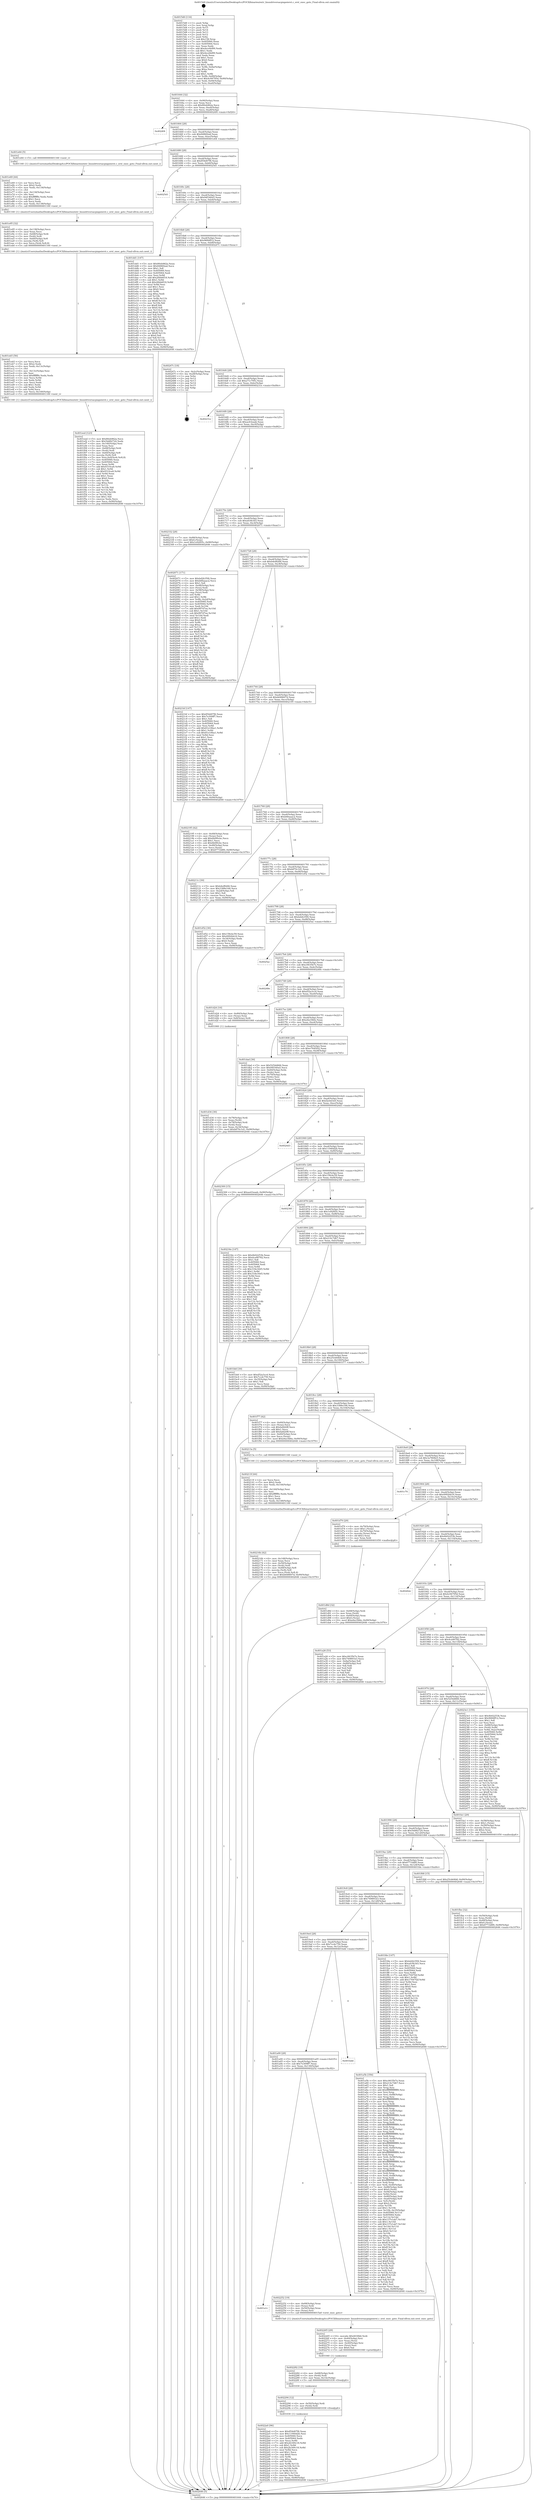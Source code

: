 digraph "0x4015d0" {
  label = "0x4015d0 (/mnt/c/Users/mathe/Desktop/tcc/POCII/binaries/extr_linuxdriversacpiapeierst.c_erst_exec_goto_Final-ollvm.out::main(0))"
  labelloc = "t"
  node[shape=record]

  Entry [label="",width=0.3,height=0.3,shape=circle,fillcolor=black,style=filled]
  "0x401644" [label="{
     0x401644 [32]\l
     | [instrs]\l
     &nbsp;&nbsp;0x401644 \<+6\>: mov -0x90(%rbp),%eax\l
     &nbsp;&nbsp;0x40164a \<+2\>: mov %eax,%ecx\l
     &nbsp;&nbsp;0x40164c \<+6\>: sub $0x80eb962a,%ecx\l
     &nbsp;&nbsp;0x401652 \<+6\>: mov %eax,-0xa4(%rbp)\l
     &nbsp;&nbsp;0x401658 \<+6\>: mov %ecx,-0xa8(%rbp)\l
     &nbsp;&nbsp;0x40165e \<+6\>: je 00000000004024f4 \<main+0xf24\>\l
  }"]
  "0x4024f4" [label="{
     0x4024f4\l
  }", style=dashed]
  "0x401664" [label="{
     0x401664 [28]\l
     | [instrs]\l
     &nbsp;&nbsp;0x401664 \<+5\>: jmp 0000000000401669 \<main+0x99\>\l
     &nbsp;&nbsp;0x401669 \<+6\>: mov -0xa4(%rbp),%eax\l
     &nbsp;&nbsp;0x40166f \<+5\>: sub $0x8486f2ad,%eax\l
     &nbsp;&nbsp;0x401674 \<+6\>: mov %eax,-0xac(%rbp)\l
     &nbsp;&nbsp;0x40167a \<+6\>: je 0000000000401e64 \<main+0x894\>\l
  }"]
  Exit [label="",width=0.3,height=0.3,shape=circle,fillcolor=black,style=filled,peripheries=2]
  "0x401e64" [label="{
     0x401e64 [5]\l
     | [instrs]\l
     &nbsp;&nbsp;0x401e64 \<+5\>: call 0000000000401160 \<next_i\>\l
     | [calls]\l
     &nbsp;&nbsp;0x401160 \{1\} (/mnt/c/Users/mathe/Desktop/tcc/POCII/binaries/extr_linuxdriversacpiapeierst.c_erst_exec_goto_Final-ollvm.out::next_i)\l
  }"]
  "0x401680" [label="{
     0x401680 [28]\l
     | [instrs]\l
     &nbsp;&nbsp;0x401680 \<+5\>: jmp 0000000000401685 \<main+0xb5\>\l
     &nbsp;&nbsp;0x401685 \<+6\>: mov -0xa4(%rbp),%eax\l
     &nbsp;&nbsp;0x40168b \<+5\>: sub $0x854d07f6,%eax\l
     &nbsp;&nbsp;0x401690 \<+6\>: mov %eax,-0xb0(%rbp)\l
     &nbsp;&nbsp;0x401696 \<+6\>: je 00000000004025d1 \<main+0x1001\>\l
  }"]
  "0x4022a0" [label="{
     0x4022a0 [96]\l
     | [instrs]\l
     &nbsp;&nbsp;0x4022a0 \<+5\>: mov $0x854d07f6,%eax\l
     &nbsp;&nbsp;0x4022a5 \<+5\>: mov $0x11940d2b,%esi\l
     &nbsp;&nbsp;0x4022aa \<+7\>: mov 0x405060,%ecx\l
     &nbsp;&nbsp;0x4022b1 \<+7\>: mov 0x405064,%edx\l
     &nbsp;&nbsp;0x4022b8 \<+3\>: mov %ecx,%r8d\l
     &nbsp;&nbsp;0x4022bb \<+7\>: add $0x2b349c18,%r8d\l
     &nbsp;&nbsp;0x4022c2 \<+4\>: sub $0x1,%r8d\l
     &nbsp;&nbsp;0x4022c6 \<+7\>: sub $0x2b349c18,%r8d\l
     &nbsp;&nbsp;0x4022cd \<+4\>: imul %r8d,%ecx\l
     &nbsp;&nbsp;0x4022d1 \<+3\>: and $0x1,%ecx\l
     &nbsp;&nbsp;0x4022d4 \<+3\>: cmp $0x0,%ecx\l
     &nbsp;&nbsp;0x4022d7 \<+4\>: sete %r9b\l
     &nbsp;&nbsp;0x4022db \<+3\>: cmp $0xa,%edx\l
     &nbsp;&nbsp;0x4022de \<+4\>: setl %r10b\l
     &nbsp;&nbsp;0x4022e2 \<+3\>: mov %r9b,%r11b\l
     &nbsp;&nbsp;0x4022e5 \<+3\>: and %r10b,%r11b\l
     &nbsp;&nbsp;0x4022e8 \<+3\>: xor %r10b,%r9b\l
     &nbsp;&nbsp;0x4022eb \<+3\>: or %r9b,%r11b\l
     &nbsp;&nbsp;0x4022ee \<+4\>: test $0x1,%r11b\l
     &nbsp;&nbsp;0x4022f2 \<+3\>: cmovne %esi,%eax\l
     &nbsp;&nbsp;0x4022f5 \<+6\>: mov %eax,-0x90(%rbp)\l
     &nbsp;&nbsp;0x4022fb \<+5\>: jmp 0000000000402646 \<main+0x1076\>\l
  }"]
  "0x4025d1" [label="{
     0x4025d1\l
  }", style=dashed]
  "0x40169c" [label="{
     0x40169c [28]\l
     | [instrs]\l
     &nbsp;&nbsp;0x40169c \<+5\>: jmp 00000000004016a1 \<main+0xd1\>\l
     &nbsp;&nbsp;0x4016a1 \<+6\>: mov -0xa4(%rbp),%eax\l
     &nbsp;&nbsp;0x4016a7 \<+5\>: sub $0x94f340a5,%eax\l
     &nbsp;&nbsp;0x4016ac \<+6\>: mov %eax,-0xb4(%rbp)\l
     &nbsp;&nbsp;0x4016b2 \<+6\>: je 0000000000401dd1 \<main+0x801\>\l
  }"]
  "0x402294" [label="{
     0x402294 [12]\l
     | [instrs]\l
     &nbsp;&nbsp;0x402294 \<+4\>: mov -0x50(%rbp),%rdi\l
     &nbsp;&nbsp;0x402298 \<+3\>: mov (%rdi),%rdi\l
     &nbsp;&nbsp;0x40229b \<+5\>: call 0000000000401030 \<free@plt\>\l
     | [calls]\l
     &nbsp;&nbsp;0x401030 \{1\} (unknown)\l
  }"]
  "0x401dd1" [label="{
     0x401dd1 [147]\l
     | [instrs]\l
     &nbsp;&nbsp;0x401dd1 \<+5\>: mov $0x80eb962a,%eax\l
     &nbsp;&nbsp;0x401dd6 \<+5\>: mov $0x8486f2ad,%ecx\l
     &nbsp;&nbsp;0x401ddb \<+2\>: mov $0x1,%dl\l
     &nbsp;&nbsp;0x401ddd \<+7\>: mov 0x405060,%esi\l
     &nbsp;&nbsp;0x401de4 \<+7\>: mov 0x405064,%edi\l
     &nbsp;&nbsp;0x401deb \<+3\>: mov %esi,%r8d\l
     &nbsp;&nbsp;0x401dee \<+7\>: add $0x26bb6f18,%r8d\l
     &nbsp;&nbsp;0x401df5 \<+4\>: sub $0x1,%r8d\l
     &nbsp;&nbsp;0x401df9 \<+7\>: sub $0x26bb6f18,%r8d\l
     &nbsp;&nbsp;0x401e00 \<+4\>: imul %r8d,%esi\l
     &nbsp;&nbsp;0x401e04 \<+3\>: and $0x1,%esi\l
     &nbsp;&nbsp;0x401e07 \<+3\>: cmp $0x0,%esi\l
     &nbsp;&nbsp;0x401e0a \<+4\>: sete %r9b\l
     &nbsp;&nbsp;0x401e0e \<+3\>: cmp $0xa,%edi\l
     &nbsp;&nbsp;0x401e11 \<+4\>: setl %r10b\l
     &nbsp;&nbsp;0x401e15 \<+3\>: mov %r9b,%r11b\l
     &nbsp;&nbsp;0x401e18 \<+4\>: xor $0xff,%r11b\l
     &nbsp;&nbsp;0x401e1c \<+3\>: mov %r10b,%bl\l
     &nbsp;&nbsp;0x401e1f \<+3\>: xor $0xff,%bl\l
     &nbsp;&nbsp;0x401e22 \<+3\>: xor $0x0,%dl\l
     &nbsp;&nbsp;0x401e25 \<+3\>: mov %r11b,%r14b\l
     &nbsp;&nbsp;0x401e28 \<+4\>: and $0x0,%r14b\l
     &nbsp;&nbsp;0x401e2c \<+3\>: and %dl,%r9b\l
     &nbsp;&nbsp;0x401e2f \<+3\>: mov %bl,%r15b\l
     &nbsp;&nbsp;0x401e32 \<+4\>: and $0x0,%r15b\l
     &nbsp;&nbsp;0x401e36 \<+3\>: and %dl,%r10b\l
     &nbsp;&nbsp;0x401e39 \<+3\>: or %r9b,%r14b\l
     &nbsp;&nbsp;0x401e3c \<+3\>: or %r10b,%r15b\l
     &nbsp;&nbsp;0x401e3f \<+3\>: xor %r15b,%r14b\l
     &nbsp;&nbsp;0x401e42 \<+3\>: or %bl,%r11b\l
     &nbsp;&nbsp;0x401e45 \<+4\>: xor $0xff,%r11b\l
     &nbsp;&nbsp;0x401e49 \<+3\>: or $0x0,%dl\l
     &nbsp;&nbsp;0x401e4c \<+3\>: and %dl,%r11b\l
     &nbsp;&nbsp;0x401e4f \<+3\>: or %r11b,%r14b\l
     &nbsp;&nbsp;0x401e52 \<+4\>: test $0x1,%r14b\l
     &nbsp;&nbsp;0x401e56 \<+3\>: cmovne %ecx,%eax\l
     &nbsp;&nbsp;0x401e59 \<+6\>: mov %eax,-0x90(%rbp)\l
     &nbsp;&nbsp;0x401e5f \<+5\>: jmp 0000000000402646 \<main+0x1076\>\l
  }"]
  "0x4016b8" [label="{
     0x4016b8 [28]\l
     | [instrs]\l
     &nbsp;&nbsp;0x4016b8 \<+5\>: jmp 00000000004016bd \<main+0xed\>\l
     &nbsp;&nbsp;0x4016bd \<+6\>: mov -0xa4(%rbp),%eax\l
     &nbsp;&nbsp;0x4016c3 \<+5\>: sub $0x9684ff12,%eax\l
     &nbsp;&nbsp;0x4016c8 \<+6\>: mov %eax,-0xb8(%rbp)\l
     &nbsp;&nbsp;0x4016ce \<+6\>: je 000000000040247c \<main+0xeac\>\l
  }"]
  "0x402282" [label="{
     0x402282 [18]\l
     | [instrs]\l
     &nbsp;&nbsp;0x402282 \<+4\>: mov -0x68(%rbp),%rdi\l
     &nbsp;&nbsp;0x402286 \<+3\>: mov (%rdi),%rdi\l
     &nbsp;&nbsp;0x402289 \<+6\>: mov %eax,-0x14c(%rbp)\l
     &nbsp;&nbsp;0x40228f \<+5\>: call 0000000000401030 \<free@plt\>\l
     | [calls]\l
     &nbsp;&nbsp;0x401030 \{1\} (unknown)\l
  }"]
  "0x40247c" [label="{
     0x40247c [18]\l
     | [instrs]\l
     &nbsp;&nbsp;0x40247c \<+3\>: mov -0x2c(%rbp),%eax\l
     &nbsp;&nbsp;0x40247f \<+4\>: lea -0x28(%rbp),%rsp\l
     &nbsp;&nbsp;0x402483 \<+1\>: pop %rbx\l
     &nbsp;&nbsp;0x402484 \<+2\>: pop %r12\l
     &nbsp;&nbsp;0x402486 \<+2\>: pop %r13\l
     &nbsp;&nbsp;0x402488 \<+2\>: pop %r14\l
     &nbsp;&nbsp;0x40248a \<+2\>: pop %r15\l
     &nbsp;&nbsp;0x40248c \<+1\>: pop %rbp\l
     &nbsp;&nbsp;0x40248d \<+1\>: ret\l
  }"]
  "0x4016d4" [label="{
     0x4016d4 [28]\l
     | [instrs]\l
     &nbsp;&nbsp;0x4016d4 \<+5\>: jmp 00000000004016d9 \<main+0x109\>\l
     &nbsp;&nbsp;0x4016d9 \<+6\>: mov -0xa4(%rbp),%eax\l
     &nbsp;&nbsp;0x4016df \<+5\>: sub $0xa71c795c,%eax\l
     &nbsp;&nbsp;0x4016e4 \<+6\>: mov %eax,-0xbc(%rbp)\l
     &nbsp;&nbsp;0x4016ea \<+6\>: je 000000000040231e \<main+0xd4e\>\l
  }"]
  "0x402265" [label="{
     0x402265 [29]\l
     | [instrs]\l
     &nbsp;&nbsp;0x402265 \<+10\>: movabs $0x4030b6,%rdi\l
     &nbsp;&nbsp;0x40226f \<+4\>: mov -0x40(%rbp),%rsi\l
     &nbsp;&nbsp;0x402273 \<+2\>: mov %eax,(%rsi)\l
     &nbsp;&nbsp;0x402275 \<+4\>: mov -0x40(%rbp),%rsi\l
     &nbsp;&nbsp;0x402279 \<+2\>: mov (%rsi),%esi\l
     &nbsp;&nbsp;0x40227b \<+2\>: mov $0x0,%al\l
     &nbsp;&nbsp;0x40227d \<+5\>: call 0000000000401040 \<printf@plt\>\l
     | [calls]\l
     &nbsp;&nbsp;0x401040 \{1\} (unknown)\l
  }"]
  "0x40231e" [label="{
     0x40231e\l
  }", style=dashed]
  "0x4016f0" [label="{
     0x4016f0 [28]\l
     | [instrs]\l
     &nbsp;&nbsp;0x4016f0 \<+5\>: jmp 00000000004016f5 \<main+0x125\>\l
     &nbsp;&nbsp;0x4016f5 \<+6\>: mov -0xa4(%rbp),%eax\l
     &nbsp;&nbsp;0x4016fb \<+5\>: sub $0xae43eaab,%eax\l
     &nbsp;&nbsp;0x401700 \<+6\>: mov %eax,-0xc0(%rbp)\l
     &nbsp;&nbsp;0x401706 \<+6\>: je 0000000000402332 \<main+0xd62\>\l
  }"]
  "0x401a1c" [label="{
     0x401a1c\l
  }", style=dashed]
  "0x402332" [label="{
     0x402332 [28]\l
     | [instrs]\l
     &nbsp;&nbsp;0x402332 \<+7\>: mov -0x88(%rbp),%rax\l
     &nbsp;&nbsp;0x402339 \<+6\>: movl $0x0,(%rax)\l
     &nbsp;&nbsp;0x40233f \<+10\>: movl $0x1e92f05c,-0x90(%rbp)\l
     &nbsp;&nbsp;0x402349 \<+5\>: jmp 0000000000402646 \<main+0x1076\>\l
  }"]
  "0x40170c" [label="{
     0x40170c [28]\l
     | [instrs]\l
     &nbsp;&nbsp;0x40170c \<+5\>: jmp 0000000000401711 \<main+0x141\>\l
     &nbsp;&nbsp;0x401711 \<+6\>: mov -0xa4(%rbp),%eax\l
     &nbsp;&nbsp;0x401717 \<+5\>: sub $0xafc0b3d3,%eax\l
     &nbsp;&nbsp;0x40171c \<+6\>: mov %eax,-0xc4(%rbp)\l
     &nbsp;&nbsp;0x401722 \<+6\>: je 0000000000402071 \<main+0xaa1\>\l
  }"]
  "0x402252" [label="{
     0x402252 [19]\l
     | [instrs]\l
     &nbsp;&nbsp;0x402252 \<+4\>: mov -0x68(%rbp),%rax\l
     &nbsp;&nbsp;0x402256 \<+3\>: mov (%rax),%rdi\l
     &nbsp;&nbsp;0x402259 \<+4\>: mov -0x50(%rbp),%rax\l
     &nbsp;&nbsp;0x40225d \<+3\>: mov (%rax),%rsi\l
     &nbsp;&nbsp;0x402260 \<+5\>: call 00000000004015a0 \<erst_exec_goto\>\l
     | [calls]\l
     &nbsp;&nbsp;0x4015a0 \{1\} (/mnt/c/Users/mathe/Desktop/tcc/POCII/binaries/extr_linuxdriversacpiapeierst.c_erst_exec_goto_Final-ollvm.out::erst_exec_goto)\l
  }"]
  "0x402071" [label="{
     0x402071 [171]\l
     | [instrs]\l
     &nbsp;&nbsp;0x402071 \<+5\>: mov $0xbd2b35f4,%eax\l
     &nbsp;&nbsp;0x402076 \<+5\>: mov $0xb66aaac2,%ecx\l
     &nbsp;&nbsp;0x40207b \<+2\>: mov $0x1,%dl\l
     &nbsp;&nbsp;0x40207d \<+4\>: mov -0x48(%rbp),%rsi\l
     &nbsp;&nbsp;0x402081 \<+2\>: mov (%rsi),%edi\l
     &nbsp;&nbsp;0x402083 \<+4\>: mov -0x58(%rbp),%rsi\l
     &nbsp;&nbsp;0x402087 \<+2\>: cmp (%rsi),%edi\l
     &nbsp;&nbsp;0x402089 \<+4\>: setl %r8b\l
     &nbsp;&nbsp;0x40208d \<+4\>: and $0x1,%r8b\l
     &nbsp;&nbsp;0x402091 \<+4\>: mov %r8b,-0x2d(%rbp)\l
     &nbsp;&nbsp;0x402095 \<+7\>: mov 0x405060,%edi\l
     &nbsp;&nbsp;0x40209c \<+8\>: mov 0x405064,%r9d\l
     &nbsp;&nbsp;0x4020a4 \<+3\>: mov %edi,%r10d\l
     &nbsp;&nbsp;0x4020a7 \<+7\>: add $0x997d7ee,%r10d\l
     &nbsp;&nbsp;0x4020ae \<+4\>: sub $0x1,%r10d\l
     &nbsp;&nbsp;0x4020b2 \<+7\>: sub $0x997d7ee,%r10d\l
     &nbsp;&nbsp;0x4020b9 \<+4\>: imul %r10d,%edi\l
     &nbsp;&nbsp;0x4020bd \<+3\>: and $0x1,%edi\l
     &nbsp;&nbsp;0x4020c0 \<+3\>: cmp $0x0,%edi\l
     &nbsp;&nbsp;0x4020c3 \<+4\>: sete %r8b\l
     &nbsp;&nbsp;0x4020c7 \<+4\>: cmp $0xa,%r9d\l
     &nbsp;&nbsp;0x4020cb \<+4\>: setl %r11b\l
     &nbsp;&nbsp;0x4020cf \<+3\>: mov %r8b,%bl\l
     &nbsp;&nbsp;0x4020d2 \<+3\>: xor $0xff,%bl\l
     &nbsp;&nbsp;0x4020d5 \<+3\>: mov %r11b,%r14b\l
     &nbsp;&nbsp;0x4020d8 \<+4\>: xor $0xff,%r14b\l
     &nbsp;&nbsp;0x4020dc \<+3\>: xor $0x0,%dl\l
     &nbsp;&nbsp;0x4020df \<+3\>: mov %bl,%r15b\l
     &nbsp;&nbsp;0x4020e2 \<+4\>: and $0x0,%r15b\l
     &nbsp;&nbsp;0x4020e6 \<+3\>: and %dl,%r8b\l
     &nbsp;&nbsp;0x4020e9 \<+3\>: mov %r14b,%r12b\l
     &nbsp;&nbsp;0x4020ec \<+4\>: and $0x0,%r12b\l
     &nbsp;&nbsp;0x4020f0 \<+3\>: and %dl,%r11b\l
     &nbsp;&nbsp;0x4020f3 \<+3\>: or %r8b,%r15b\l
     &nbsp;&nbsp;0x4020f6 \<+3\>: or %r11b,%r12b\l
     &nbsp;&nbsp;0x4020f9 \<+3\>: xor %r12b,%r15b\l
     &nbsp;&nbsp;0x4020fc \<+3\>: or %r14b,%bl\l
     &nbsp;&nbsp;0x4020ff \<+3\>: xor $0xff,%bl\l
     &nbsp;&nbsp;0x402102 \<+3\>: or $0x0,%dl\l
     &nbsp;&nbsp;0x402105 \<+2\>: and %dl,%bl\l
     &nbsp;&nbsp;0x402107 \<+3\>: or %bl,%r15b\l
     &nbsp;&nbsp;0x40210a \<+4\>: test $0x1,%r15b\l
     &nbsp;&nbsp;0x40210e \<+3\>: cmovne %ecx,%eax\l
     &nbsp;&nbsp;0x402111 \<+6\>: mov %eax,-0x90(%rbp)\l
     &nbsp;&nbsp;0x402117 \<+5\>: jmp 0000000000402646 \<main+0x1076\>\l
  }"]
  "0x401728" [label="{
     0x401728 [28]\l
     | [instrs]\l
     &nbsp;&nbsp;0x401728 \<+5\>: jmp 000000000040172d \<main+0x15d\>\l
     &nbsp;&nbsp;0x40172d \<+6\>: mov -0xa4(%rbp),%eax\l
     &nbsp;&nbsp;0x401733 \<+5\>: sub $0xb4ef8266,%eax\l
     &nbsp;&nbsp;0x401738 \<+6\>: mov %eax,-0xc8(%rbp)\l
     &nbsp;&nbsp;0x40173e \<+6\>: je 00000000004021bf \<main+0xbef\>\l
  }"]
  "0x401a00" [label="{
     0x401a00 [28]\l
     | [instrs]\l
     &nbsp;&nbsp;0x401a00 \<+5\>: jmp 0000000000401a05 \<main+0x435\>\l
     &nbsp;&nbsp;0x401a05 \<+6\>: mov -0xa4(%rbp),%eax\l
     &nbsp;&nbsp;0x401a0b \<+5\>: sub $0x7e309ff7,%eax\l
     &nbsp;&nbsp;0x401a10 \<+6\>: mov %eax,-0x130(%rbp)\l
     &nbsp;&nbsp;0x401a16 \<+6\>: je 0000000000402252 \<main+0xc82\>\l
  }"]
  "0x4021bf" [label="{
     0x4021bf [147]\l
     | [instrs]\l
     &nbsp;&nbsp;0x4021bf \<+5\>: mov $0x854d07f6,%eax\l
     &nbsp;&nbsp;0x4021c4 \<+5\>: mov $0x7e309ff7,%ecx\l
     &nbsp;&nbsp;0x4021c9 \<+2\>: mov $0x1,%dl\l
     &nbsp;&nbsp;0x4021cb \<+7\>: mov 0x405060,%esi\l
     &nbsp;&nbsp;0x4021d2 \<+7\>: mov 0x405064,%edi\l
     &nbsp;&nbsp;0x4021d9 \<+3\>: mov %esi,%r8d\l
     &nbsp;&nbsp;0x4021dc \<+7\>: add $0x81e18ba1,%r8d\l
     &nbsp;&nbsp;0x4021e3 \<+4\>: sub $0x1,%r8d\l
     &nbsp;&nbsp;0x4021e7 \<+7\>: sub $0x81e18ba1,%r8d\l
     &nbsp;&nbsp;0x4021ee \<+4\>: imul %r8d,%esi\l
     &nbsp;&nbsp;0x4021f2 \<+3\>: and $0x1,%esi\l
     &nbsp;&nbsp;0x4021f5 \<+3\>: cmp $0x0,%esi\l
     &nbsp;&nbsp;0x4021f8 \<+4\>: sete %r9b\l
     &nbsp;&nbsp;0x4021fc \<+3\>: cmp $0xa,%edi\l
     &nbsp;&nbsp;0x4021ff \<+4\>: setl %r10b\l
     &nbsp;&nbsp;0x402203 \<+3\>: mov %r9b,%r11b\l
     &nbsp;&nbsp;0x402206 \<+4\>: xor $0xff,%r11b\l
     &nbsp;&nbsp;0x40220a \<+3\>: mov %r10b,%bl\l
     &nbsp;&nbsp;0x40220d \<+3\>: xor $0xff,%bl\l
     &nbsp;&nbsp;0x402210 \<+3\>: xor $0x1,%dl\l
     &nbsp;&nbsp;0x402213 \<+3\>: mov %r11b,%r14b\l
     &nbsp;&nbsp;0x402216 \<+4\>: and $0xff,%r14b\l
     &nbsp;&nbsp;0x40221a \<+3\>: and %dl,%r9b\l
     &nbsp;&nbsp;0x40221d \<+3\>: mov %bl,%r15b\l
     &nbsp;&nbsp;0x402220 \<+4\>: and $0xff,%r15b\l
     &nbsp;&nbsp;0x402224 \<+3\>: and %dl,%r10b\l
     &nbsp;&nbsp;0x402227 \<+3\>: or %r9b,%r14b\l
     &nbsp;&nbsp;0x40222a \<+3\>: or %r10b,%r15b\l
     &nbsp;&nbsp;0x40222d \<+3\>: xor %r15b,%r14b\l
     &nbsp;&nbsp;0x402230 \<+3\>: or %bl,%r11b\l
     &nbsp;&nbsp;0x402233 \<+4\>: xor $0xff,%r11b\l
     &nbsp;&nbsp;0x402237 \<+3\>: or $0x1,%dl\l
     &nbsp;&nbsp;0x40223a \<+3\>: and %dl,%r11b\l
     &nbsp;&nbsp;0x40223d \<+3\>: or %r11b,%r14b\l
     &nbsp;&nbsp;0x402240 \<+4\>: test $0x1,%r14b\l
     &nbsp;&nbsp;0x402244 \<+3\>: cmovne %ecx,%eax\l
     &nbsp;&nbsp;0x402247 \<+6\>: mov %eax,-0x90(%rbp)\l
     &nbsp;&nbsp;0x40224d \<+5\>: jmp 0000000000402646 \<main+0x1076\>\l
  }"]
  "0x401744" [label="{
     0x401744 [28]\l
     | [instrs]\l
     &nbsp;&nbsp;0x401744 \<+5\>: jmp 0000000000401749 \<main+0x179\>\l
     &nbsp;&nbsp;0x401749 \<+6\>: mov -0xa4(%rbp),%eax\l
     &nbsp;&nbsp;0x40174f \<+5\>: sub $0xb648607d,%eax\l
     &nbsp;&nbsp;0x401754 \<+6\>: mov %eax,-0xcc(%rbp)\l
     &nbsp;&nbsp;0x40175a \<+6\>: je 0000000000402195 \<main+0xbc5\>\l
  }"]
  "0x401bdd" [label="{
     0x401bdd\l
  }", style=dashed]
  "0x402195" [label="{
     0x402195 [42]\l
     | [instrs]\l
     &nbsp;&nbsp;0x402195 \<+4\>: mov -0x48(%rbp),%rax\l
     &nbsp;&nbsp;0x402199 \<+2\>: mov (%rax),%ecx\l
     &nbsp;&nbsp;0x40219b \<+6\>: add $0x6b0f0cbc,%ecx\l
     &nbsp;&nbsp;0x4021a1 \<+3\>: add $0x1,%ecx\l
     &nbsp;&nbsp;0x4021a4 \<+6\>: sub $0x6b0f0cbc,%ecx\l
     &nbsp;&nbsp;0x4021aa \<+4\>: mov -0x48(%rbp),%rax\l
     &nbsp;&nbsp;0x4021ae \<+2\>: mov %ecx,(%rax)\l
     &nbsp;&nbsp;0x4021b0 \<+10\>: movl $0x6771b8f0,-0x90(%rbp)\l
     &nbsp;&nbsp;0x4021ba \<+5\>: jmp 0000000000402646 \<main+0x1076\>\l
  }"]
  "0x401760" [label="{
     0x401760 [28]\l
     | [instrs]\l
     &nbsp;&nbsp;0x401760 \<+5\>: jmp 0000000000401765 \<main+0x195\>\l
     &nbsp;&nbsp;0x401765 \<+6\>: mov -0xa4(%rbp),%eax\l
     &nbsp;&nbsp;0x40176b \<+5\>: sub $0xb66aaac2,%eax\l
     &nbsp;&nbsp;0x401770 \<+6\>: mov %eax,-0xd0(%rbp)\l
     &nbsp;&nbsp;0x401776 \<+6\>: je 000000000040211c \<main+0xb4c\>\l
  }"]
  "0x40216b" [label="{
     0x40216b [42]\l
     | [instrs]\l
     &nbsp;&nbsp;0x40216b \<+6\>: mov -0x148(%rbp),%ecx\l
     &nbsp;&nbsp;0x402171 \<+3\>: imul %eax,%ecx\l
     &nbsp;&nbsp;0x402174 \<+4\>: mov -0x50(%rbp),%rdi\l
     &nbsp;&nbsp;0x402178 \<+3\>: mov (%rdi),%rdi\l
     &nbsp;&nbsp;0x40217b \<+4\>: mov -0x48(%rbp),%r8\l
     &nbsp;&nbsp;0x40217f \<+3\>: movslq (%r8),%r8\l
     &nbsp;&nbsp;0x402182 \<+4\>: mov %ecx,(%rdi,%r8,4)\l
     &nbsp;&nbsp;0x402186 \<+10\>: movl $0xb648607d,-0x90(%rbp)\l
     &nbsp;&nbsp;0x402190 \<+5\>: jmp 0000000000402646 \<main+0x1076\>\l
  }"]
  "0x40211c" [label="{
     0x40211c [30]\l
     | [instrs]\l
     &nbsp;&nbsp;0x40211c \<+5\>: mov $0xb4ef8266,%eax\l
     &nbsp;&nbsp;0x402121 \<+5\>: mov $0x3388e166,%ecx\l
     &nbsp;&nbsp;0x402126 \<+3\>: mov -0x2d(%rbp),%dl\l
     &nbsp;&nbsp;0x402129 \<+3\>: test $0x1,%dl\l
     &nbsp;&nbsp;0x40212c \<+3\>: cmovne %ecx,%eax\l
     &nbsp;&nbsp;0x40212f \<+6\>: mov %eax,-0x90(%rbp)\l
     &nbsp;&nbsp;0x402135 \<+5\>: jmp 0000000000402646 \<main+0x1076\>\l
  }"]
  "0x40177c" [label="{
     0x40177c [28]\l
     | [instrs]\l
     &nbsp;&nbsp;0x40177c \<+5\>: jmp 0000000000401781 \<main+0x1b1\>\l
     &nbsp;&nbsp;0x401781 \<+6\>: mov -0xa4(%rbp),%eax\l
     &nbsp;&nbsp;0x401787 \<+5\>: sub $0xb870c1d1,%eax\l
     &nbsp;&nbsp;0x40178c \<+6\>: mov %eax,-0xd4(%rbp)\l
     &nbsp;&nbsp;0x401792 \<+6\>: je 0000000000401d52 \<main+0x782\>\l
  }"]
  "0x40213f" [label="{
     0x40213f [44]\l
     | [instrs]\l
     &nbsp;&nbsp;0x40213f \<+2\>: xor %ecx,%ecx\l
     &nbsp;&nbsp;0x402141 \<+5\>: mov $0x2,%edx\l
     &nbsp;&nbsp;0x402146 \<+6\>: mov %edx,-0x144(%rbp)\l
     &nbsp;&nbsp;0x40214c \<+1\>: cltd\l
     &nbsp;&nbsp;0x40214d \<+6\>: mov -0x144(%rbp),%esi\l
     &nbsp;&nbsp;0x402153 \<+2\>: idiv %esi\l
     &nbsp;&nbsp;0x402155 \<+6\>: imul $0xfffffffe,%edx,%edx\l
     &nbsp;&nbsp;0x40215b \<+3\>: sub $0x1,%ecx\l
     &nbsp;&nbsp;0x40215e \<+2\>: sub %ecx,%edx\l
     &nbsp;&nbsp;0x402160 \<+6\>: mov %edx,-0x148(%rbp)\l
     &nbsp;&nbsp;0x402166 \<+5\>: call 0000000000401160 \<next_i\>\l
     | [calls]\l
     &nbsp;&nbsp;0x401160 \{1\} (/mnt/c/Users/mathe/Desktop/tcc/POCII/binaries/extr_linuxdriversacpiapeierst.c_erst_exec_goto_Final-ollvm.out::next_i)\l
  }"]
  "0x401d52" [label="{
     0x401d52 [30]\l
     | [instrs]\l
     &nbsp;&nbsp;0x401d52 \<+5\>: mov $0x158cbc59,%eax\l
     &nbsp;&nbsp;0x401d57 \<+5\>: mov $0x4992bb16,%ecx\l
     &nbsp;&nbsp;0x401d5c \<+3\>: mov -0x34(%rbp),%edx\l
     &nbsp;&nbsp;0x401d5f \<+3\>: cmp $0x0,%edx\l
     &nbsp;&nbsp;0x401d62 \<+3\>: cmove %ecx,%eax\l
     &nbsp;&nbsp;0x401d65 \<+6\>: mov %eax,-0x90(%rbp)\l
     &nbsp;&nbsp;0x401d6b \<+5\>: jmp 0000000000402646 \<main+0x1076\>\l
  }"]
  "0x401798" [label="{
     0x401798 [28]\l
     | [instrs]\l
     &nbsp;&nbsp;0x401798 \<+5\>: jmp 000000000040179d \<main+0x1cd\>\l
     &nbsp;&nbsp;0x40179d \<+6\>: mov -0xa4(%rbp),%eax\l
     &nbsp;&nbsp;0x4017a3 \<+5\>: sub $0xbd2b35f4,%eax\l
     &nbsp;&nbsp;0x4017a8 \<+6\>: mov %eax,-0xd8(%rbp)\l
     &nbsp;&nbsp;0x4017ae \<+6\>: je 00000000004025ac \<main+0xfdc\>\l
  }"]
  "0x401fbe" [label="{
     0x401fbe [32]\l
     | [instrs]\l
     &nbsp;&nbsp;0x401fbe \<+4\>: mov -0x50(%rbp),%rdi\l
     &nbsp;&nbsp;0x401fc2 \<+3\>: mov %rax,(%rdi)\l
     &nbsp;&nbsp;0x401fc5 \<+4\>: mov -0x48(%rbp),%rax\l
     &nbsp;&nbsp;0x401fc9 \<+6\>: movl $0x0,(%rax)\l
     &nbsp;&nbsp;0x401fcf \<+10\>: movl $0x6771b8f0,-0x90(%rbp)\l
     &nbsp;&nbsp;0x401fd9 \<+5\>: jmp 0000000000402646 \<main+0x1076\>\l
  }"]
  "0x4025ac" [label="{
     0x4025ac\l
  }", style=dashed]
  "0x4017b4" [label="{
     0x4017b4 [28]\l
     | [instrs]\l
     &nbsp;&nbsp;0x4017b4 \<+5\>: jmp 00000000004017b9 \<main+0x1e9\>\l
     &nbsp;&nbsp;0x4017b9 \<+6\>: mov -0xa4(%rbp),%eax\l
     &nbsp;&nbsp;0x4017bf \<+5\>: sub $0xc0635b7e,%eax\l
     &nbsp;&nbsp;0x4017c4 \<+6\>: mov %eax,-0xdc(%rbp)\l
     &nbsp;&nbsp;0x4017ca \<+6\>: je 000000000040248e \<main+0xebe\>\l
  }"]
  "0x401eed" [label="{
     0x401eed [123]\l
     | [instrs]\l
     &nbsp;&nbsp;0x401eed \<+5\>: mov $0x80eb962a,%ecx\l
     &nbsp;&nbsp;0x401ef2 \<+5\>: mov $0x5dd82724,%edx\l
     &nbsp;&nbsp;0x401ef7 \<+6\>: mov -0x140(%rbp),%esi\l
     &nbsp;&nbsp;0x401efd \<+3\>: imul %eax,%esi\l
     &nbsp;&nbsp;0x401f00 \<+4\>: mov -0x68(%rbp),%rdi\l
     &nbsp;&nbsp;0x401f04 \<+3\>: mov (%rdi),%rdi\l
     &nbsp;&nbsp;0x401f07 \<+4\>: mov -0x60(%rbp),%r8\l
     &nbsp;&nbsp;0x401f0b \<+3\>: movslq (%r8),%r8\l
     &nbsp;&nbsp;0x401f0e \<+5\>: mov %esi,0x4(%rdi,%r8,8)\l
     &nbsp;&nbsp;0x401f13 \<+7\>: mov 0x405060,%eax\l
     &nbsp;&nbsp;0x401f1a \<+7\>: mov 0x405064,%esi\l
     &nbsp;&nbsp;0x401f21 \<+3\>: mov %eax,%r9d\l
     &nbsp;&nbsp;0x401f24 \<+7\>: add $0x9310ca9,%r9d\l
     &nbsp;&nbsp;0x401f2b \<+4\>: sub $0x1,%r9d\l
     &nbsp;&nbsp;0x401f2f \<+7\>: sub $0x9310ca9,%r9d\l
     &nbsp;&nbsp;0x401f36 \<+4\>: imul %r9d,%eax\l
     &nbsp;&nbsp;0x401f3a \<+3\>: and $0x1,%eax\l
     &nbsp;&nbsp;0x401f3d \<+3\>: cmp $0x0,%eax\l
     &nbsp;&nbsp;0x401f40 \<+4\>: sete %r10b\l
     &nbsp;&nbsp;0x401f44 \<+3\>: cmp $0xa,%esi\l
     &nbsp;&nbsp;0x401f47 \<+4\>: setl %r11b\l
     &nbsp;&nbsp;0x401f4b \<+3\>: mov %r10b,%bl\l
     &nbsp;&nbsp;0x401f4e \<+3\>: and %r11b,%bl\l
     &nbsp;&nbsp;0x401f51 \<+3\>: xor %r11b,%r10b\l
     &nbsp;&nbsp;0x401f54 \<+3\>: or %r10b,%bl\l
     &nbsp;&nbsp;0x401f57 \<+3\>: test $0x1,%bl\l
     &nbsp;&nbsp;0x401f5a \<+3\>: cmovne %edx,%ecx\l
     &nbsp;&nbsp;0x401f5d \<+6\>: mov %ecx,-0x90(%rbp)\l
     &nbsp;&nbsp;0x401f63 \<+5\>: jmp 0000000000402646 \<main+0x1076\>\l
  }"]
  "0x40248e" [label="{
     0x40248e\l
  }", style=dashed]
  "0x4017d0" [label="{
     0x4017d0 [28]\l
     | [instrs]\l
     &nbsp;&nbsp;0x4017d0 \<+5\>: jmp 00000000004017d5 \<main+0x205\>\l
     &nbsp;&nbsp;0x4017d5 \<+6\>: mov -0xa4(%rbp),%eax\l
     &nbsp;&nbsp;0x4017db \<+5\>: sub $0xd52a3cc4,%eax\l
     &nbsp;&nbsp;0x4017e0 \<+6\>: mov %eax,-0xe0(%rbp)\l
     &nbsp;&nbsp;0x4017e6 \<+6\>: je 0000000000401d24 \<main+0x754\>\l
  }"]
  "0x401eb5" [label="{
     0x401eb5 [56]\l
     | [instrs]\l
     &nbsp;&nbsp;0x401eb5 \<+2\>: xor %ecx,%ecx\l
     &nbsp;&nbsp;0x401eb7 \<+5\>: mov $0x2,%edx\l
     &nbsp;&nbsp;0x401ebc \<+6\>: mov %edx,-0x13c(%rbp)\l
     &nbsp;&nbsp;0x401ec2 \<+1\>: cltd\l
     &nbsp;&nbsp;0x401ec3 \<+6\>: mov -0x13c(%rbp),%esi\l
     &nbsp;&nbsp;0x401ec9 \<+2\>: idiv %esi\l
     &nbsp;&nbsp;0x401ecb \<+6\>: imul $0xfffffffe,%edx,%edx\l
     &nbsp;&nbsp;0x401ed1 \<+3\>: mov %ecx,%r9d\l
     &nbsp;&nbsp;0x401ed4 \<+3\>: sub %edx,%r9d\l
     &nbsp;&nbsp;0x401ed7 \<+2\>: mov %ecx,%edx\l
     &nbsp;&nbsp;0x401ed9 \<+3\>: sub $0x1,%edx\l
     &nbsp;&nbsp;0x401edc \<+3\>: add %edx,%r9d\l
     &nbsp;&nbsp;0x401edf \<+3\>: sub %r9d,%ecx\l
     &nbsp;&nbsp;0x401ee2 \<+6\>: mov %ecx,-0x140(%rbp)\l
     &nbsp;&nbsp;0x401ee8 \<+5\>: call 0000000000401160 \<next_i\>\l
     | [calls]\l
     &nbsp;&nbsp;0x401160 \{1\} (/mnt/c/Users/mathe/Desktop/tcc/POCII/binaries/extr_linuxdriversacpiapeierst.c_erst_exec_goto_Final-ollvm.out::next_i)\l
  }"]
  "0x401d24" [label="{
     0x401d24 [16]\l
     | [instrs]\l
     &nbsp;&nbsp;0x401d24 \<+4\>: mov -0x80(%rbp),%rax\l
     &nbsp;&nbsp;0x401d28 \<+3\>: mov (%rax),%rax\l
     &nbsp;&nbsp;0x401d2b \<+4\>: mov 0x8(%rax),%rdi\l
     &nbsp;&nbsp;0x401d2f \<+5\>: call 0000000000401060 \<atoi@plt\>\l
     | [calls]\l
     &nbsp;&nbsp;0x401060 \{1\} (unknown)\l
  }"]
  "0x4017ec" [label="{
     0x4017ec [28]\l
     | [instrs]\l
     &nbsp;&nbsp;0x4017ec \<+5\>: jmp 00000000004017f1 \<main+0x221\>\l
     &nbsp;&nbsp;0x4017f1 \<+6\>: mov -0xa4(%rbp),%eax\l
     &nbsp;&nbsp;0x4017f7 \<+5\>: sub $0xe6a1fb6e,%eax\l
     &nbsp;&nbsp;0x4017fc \<+6\>: mov %eax,-0xe4(%rbp)\l
     &nbsp;&nbsp;0x401802 \<+6\>: je 0000000000401dad \<main+0x7dd\>\l
  }"]
  "0x401e95" [label="{
     0x401e95 [32]\l
     | [instrs]\l
     &nbsp;&nbsp;0x401e95 \<+6\>: mov -0x138(%rbp),%ecx\l
     &nbsp;&nbsp;0x401e9b \<+3\>: imul %eax,%ecx\l
     &nbsp;&nbsp;0x401e9e \<+4\>: mov -0x68(%rbp),%rdi\l
     &nbsp;&nbsp;0x401ea2 \<+3\>: mov (%rdi),%rdi\l
     &nbsp;&nbsp;0x401ea5 \<+4\>: mov -0x60(%rbp),%r8\l
     &nbsp;&nbsp;0x401ea9 \<+3\>: movslq (%r8),%r8\l
     &nbsp;&nbsp;0x401eac \<+4\>: mov %ecx,(%rdi,%r8,8)\l
     &nbsp;&nbsp;0x401eb0 \<+5\>: call 0000000000401160 \<next_i\>\l
     | [calls]\l
     &nbsp;&nbsp;0x401160 \{1\} (/mnt/c/Users/mathe/Desktop/tcc/POCII/binaries/extr_linuxdriversacpiapeierst.c_erst_exec_goto_Final-ollvm.out::next_i)\l
  }"]
  "0x401dad" [label="{
     0x401dad [36]\l
     | [instrs]\l
     &nbsp;&nbsp;0x401dad \<+5\>: mov $0x5254d666,%eax\l
     &nbsp;&nbsp;0x401db2 \<+5\>: mov $0x94f340a5,%ecx\l
     &nbsp;&nbsp;0x401db7 \<+4\>: mov -0x60(%rbp),%rdx\l
     &nbsp;&nbsp;0x401dbb \<+2\>: mov (%rdx),%esi\l
     &nbsp;&nbsp;0x401dbd \<+4\>: mov -0x70(%rbp),%rdx\l
     &nbsp;&nbsp;0x401dc1 \<+2\>: cmp (%rdx),%esi\l
     &nbsp;&nbsp;0x401dc3 \<+3\>: cmovl %ecx,%eax\l
     &nbsp;&nbsp;0x401dc6 \<+6\>: mov %eax,-0x90(%rbp)\l
     &nbsp;&nbsp;0x401dcc \<+5\>: jmp 0000000000402646 \<main+0x1076\>\l
  }"]
  "0x401808" [label="{
     0x401808 [28]\l
     | [instrs]\l
     &nbsp;&nbsp;0x401808 \<+5\>: jmp 000000000040180d \<main+0x23d\>\l
     &nbsp;&nbsp;0x40180d \<+6\>: mov -0xa4(%rbp),%eax\l
     &nbsp;&nbsp;0x401813 \<+5\>: sub $0xe764f202,%eax\l
     &nbsp;&nbsp;0x401818 \<+6\>: mov %eax,-0xe8(%rbp)\l
     &nbsp;&nbsp;0x40181e \<+6\>: je 0000000000401d15 \<main+0x745\>\l
  }"]
  "0x401e69" [label="{
     0x401e69 [44]\l
     | [instrs]\l
     &nbsp;&nbsp;0x401e69 \<+2\>: xor %ecx,%ecx\l
     &nbsp;&nbsp;0x401e6b \<+5\>: mov $0x2,%edx\l
     &nbsp;&nbsp;0x401e70 \<+6\>: mov %edx,-0x134(%rbp)\l
     &nbsp;&nbsp;0x401e76 \<+1\>: cltd\l
     &nbsp;&nbsp;0x401e77 \<+6\>: mov -0x134(%rbp),%esi\l
     &nbsp;&nbsp;0x401e7d \<+2\>: idiv %esi\l
     &nbsp;&nbsp;0x401e7f \<+6\>: imul $0xfffffffe,%edx,%edx\l
     &nbsp;&nbsp;0x401e85 \<+3\>: sub $0x1,%ecx\l
     &nbsp;&nbsp;0x401e88 \<+2\>: sub %ecx,%edx\l
     &nbsp;&nbsp;0x401e8a \<+6\>: mov %edx,-0x138(%rbp)\l
     &nbsp;&nbsp;0x401e90 \<+5\>: call 0000000000401160 \<next_i\>\l
     | [calls]\l
     &nbsp;&nbsp;0x401160 \{1\} (/mnt/c/Users/mathe/Desktop/tcc/POCII/binaries/extr_linuxdriversacpiapeierst.c_erst_exec_goto_Final-ollvm.out::next_i)\l
  }"]
  "0x401d15" [label="{
     0x401d15\l
  }", style=dashed]
  "0x401824" [label="{
     0x401824 [28]\l
     | [instrs]\l
     &nbsp;&nbsp;0x401824 \<+5\>: jmp 0000000000401829 \<main+0x259\>\l
     &nbsp;&nbsp;0x401829 \<+6\>: mov -0xa4(%rbp),%eax\l
     &nbsp;&nbsp;0x40182f \<+5\>: sub $0xf2e4d3e0,%eax\l
     &nbsp;&nbsp;0x401834 \<+6\>: mov %eax,-0xec(%rbp)\l
     &nbsp;&nbsp;0x40183a \<+6\>: je 00000000004024d3 \<main+0xf03\>\l
  }"]
  "0x401d8d" [label="{
     0x401d8d [32]\l
     | [instrs]\l
     &nbsp;&nbsp;0x401d8d \<+4\>: mov -0x68(%rbp),%rdi\l
     &nbsp;&nbsp;0x401d91 \<+3\>: mov %rax,(%rdi)\l
     &nbsp;&nbsp;0x401d94 \<+4\>: mov -0x60(%rbp),%rax\l
     &nbsp;&nbsp;0x401d98 \<+6\>: movl $0x0,(%rax)\l
     &nbsp;&nbsp;0x401d9e \<+10\>: movl $0xe6a1fb6e,-0x90(%rbp)\l
     &nbsp;&nbsp;0x401da8 \<+5\>: jmp 0000000000402646 \<main+0x1076\>\l
  }"]
  "0x4024d3" [label="{
     0x4024d3\l
  }", style=dashed]
  "0x401840" [label="{
     0x401840 [28]\l
     | [instrs]\l
     &nbsp;&nbsp;0x401840 \<+5\>: jmp 0000000000401845 \<main+0x275\>\l
     &nbsp;&nbsp;0x401845 \<+6\>: mov -0xa4(%rbp),%eax\l
     &nbsp;&nbsp;0x40184b \<+5\>: sub $0x11940d2b,%eax\l
     &nbsp;&nbsp;0x401850 \<+6\>: mov %eax,-0xf0(%rbp)\l
     &nbsp;&nbsp;0x401856 \<+6\>: je 0000000000402300 \<main+0xd30\>\l
  }"]
  "0x401d34" [label="{
     0x401d34 [30]\l
     | [instrs]\l
     &nbsp;&nbsp;0x401d34 \<+4\>: mov -0x78(%rbp),%rdi\l
     &nbsp;&nbsp;0x401d38 \<+2\>: mov %eax,(%rdi)\l
     &nbsp;&nbsp;0x401d3a \<+4\>: mov -0x78(%rbp),%rdi\l
     &nbsp;&nbsp;0x401d3e \<+2\>: mov (%rdi),%eax\l
     &nbsp;&nbsp;0x401d40 \<+3\>: mov %eax,-0x34(%rbp)\l
     &nbsp;&nbsp;0x401d43 \<+10\>: movl $0xb870c1d1,-0x90(%rbp)\l
     &nbsp;&nbsp;0x401d4d \<+5\>: jmp 0000000000402646 \<main+0x1076\>\l
  }"]
  "0x402300" [label="{
     0x402300 [15]\l
     | [instrs]\l
     &nbsp;&nbsp;0x402300 \<+10\>: movl $0xae43eaab,-0x90(%rbp)\l
     &nbsp;&nbsp;0x40230a \<+5\>: jmp 0000000000402646 \<main+0x1076\>\l
  }"]
  "0x40185c" [label="{
     0x40185c [28]\l
     | [instrs]\l
     &nbsp;&nbsp;0x40185c \<+5\>: jmp 0000000000401861 \<main+0x291\>\l
     &nbsp;&nbsp;0x401861 \<+6\>: mov -0xa4(%rbp),%eax\l
     &nbsp;&nbsp;0x401867 \<+5\>: sub $0x158cbc59,%eax\l
     &nbsp;&nbsp;0x40186c \<+6\>: mov %eax,-0xf4(%rbp)\l
     &nbsp;&nbsp;0x401872 \<+6\>: je 000000000040230f \<main+0xd3f\>\l
  }"]
  "0x4019e4" [label="{
     0x4019e4 [28]\l
     | [instrs]\l
     &nbsp;&nbsp;0x4019e4 \<+5\>: jmp 00000000004019e9 \<main+0x419\>\l
     &nbsp;&nbsp;0x4019e9 \<+6\>: mov -0xa4(%rbp),%eax\l
     &nbsp;&nbsp;0x4019ef \<+5\>: sub $0x7ccdc750,%eax\l
     &nbsp;&nbsp;0x4019f4 \<+6\>: mov %eax,-0x12c(%rbp)\l
     &nbsp;&nbsp;0x4019fa \<+6\>: je 0000000000401bdd \<main+0x60d\>\l
  }"]
  "0x40230f" [label="{
     0x40230f\l
  }", style=dashed]
  "0x401878" [label="{
     0x401878 [28]\l
     | [instrs]\l
     &nbsp;&nbsp;0x401878 \<+5\>: jmp 000000000040187d \<main+0x2ad\>\l
     &nbsp;&nbsp;0x40187d \<+6\>: mov -0xa4(%rbp),%eax\l
     &nbsp;&nbsp;0x401883 \<+5\>: sub $0x1e92f05c,%eax\l
     &nbsp;&nbsp;0x401888 \<+6\>: mov %eax,-0xf8(%rbp)\l
     &nbsp;&nbsp;0x40188e \<+6\>: je 000000000040234e \<main+0xd7e\>\l
  }"]
  "0x401a5b" [label="{
     0x401a5b [356]\l
     | [instrs]\l
     &nbsp;&nbsp;0x401a5b \<+5\>: mov $0xc0635b7e,%eax\l
     &nbsp;&nbsp;0x401a60 \<+5\>: mov $0x214c7db7,%ecx\l
     &nbsp;&nbsp;0x401a65 \<+2\>: mov $0x1,%dl\l
     &nbsp;&nbsp;0x401a67 \<+3\>: mov %rsp,%rsi\l
     &nbsp;&nbsp;0x401a6a \<+4\>: add $0xfffffffffffffff0,%rsi\l
     &nbsp;&nbsp;0x401a6e \<+3\>: mov %rsi,%rsp\l
     &nbsp;&nbsp;0x401a71 \<+7\>: mov %rsi,-0x88(%rbp)\l
     &nbsp;&nbsp;0x401a78 \<+3\>: mov %rsp,%rsi\l
     &nbsp;&nbsp;0x401a7b \<+4\>: add $0xfffffffffffffff0,%rsi\l
     &nbsp;&nbsp;0x401a7f \<+3\>: mov %rsi,%rsp\l
     &nbsp;&nbsp;0x401a82 \<+3\>: mov %rsp,%rdi\l
     &nbsp;&nbsp;0x401a85 \<+4\>: add $0xfffffffffffffff0,%rdi\l
     &nbsp;&nbsp;0x401a89 \<+3\>: mov %rdi,%rsp\l
     &nbsp;&nbsp;0x401a8c \<+4\>: mov %rdi,-0x80(%rbp)\l
     &nbsp;&nbsp;0x401a90 \<+3\>: mov %rsp,%rdi\l
     &nbsp;&nbsp;0x401a93 \<+4\>: add $0xfffffffffffffff0,%rdi\l
     &nbsp;&nbsp;0x401a97 \<+3\>: mov %rdi,%rsp\l
     &nbsp;&nbsp;0x401a9a \<+4\>: mov %rdi,-0x78(%rbp)\l
     &nbsp;&nbsp;0x401a9e \<+3\>: mov %rsp,%rdi\l
     &nbsp;&nbsp;0x401aa1 \<+4\>: add $0xfffffffffffffff0,%rdi\l
     &nbsp;&nbsp;0x401aa5 \<+3\>: mov %rdi,%rsp\l
     &nbsp;&nbsp;0x401aa8 \<+4\>: mov %rdi,-0x70(%rbp)\l
     &nbsp;&nbsp;0x401aac \<+3\>: mov %rsp,%rdi\l
     &nbsp;&nbsp;0x401aaf \<+4\>: add $0xfffffffffffffff0,%rdi\l
     &nbsp;&nbsp;0x401ab3 \<+3\>: mov %rdi,%rsp\l
     &nbsp;&nbsp;0x401ab6 \<+4\>: mov %rdi,-0x68(%rbp)\l
     &nbsp;&nbsp;0x401aba \<+3\>: mov %rsp,%rdi\l
     &nbsp;&nbsp;0x401abd \<+4\>: add $0xfffffffffffffff0,%rdi\l
     &nbsp;&nbsp;0x401ac1 \<+3\>: mov %rdi,%rsp\l
     &nbsp;&nbsp;0x401ac4 \<+4\>: mov %rdi,-0x60(%rbp)\l
     &nbsp;&nbsp;0x401ac8 \<+3\>: mov %rsp,%rdi\l
     &nbsp;&nbsp;0x401acb \<+4\>: add $0xfffffffffffffff0,%rdi\l
     &nbsp;&nbsp;0x401acf \<+3\>: mov %rdi,%rsp\l
     &nbsp;&nbsp;0x401ad2 \<+4\>: mov %rdi,-0x58(%rbp)\l
     &nbsp;&nbsp;0x401ad6 \<+3\>: mov %rsp,%rdi\l
     &nbsp;&nbsp;0x401ad9 \<+4\>: add $0xfffffffffffffff0,%rdi\l
     &nbsp;&nbsp;0x401add \<+3\>: mov %rdi,%rsp\l
     &nbsp;&nbsp;0x401ae0 \<+4\>: mov %rdi,-0x50(%rbp)\l
     &nbsp;&nbsp;0x401ae4 \<+3\>: mov %rsp,%rdi\l
     &nbsp;&nbsp;0x401ae7 \<+4\>: add $0xfffffffffffffff0,%rdi\l
     &nbsp;&nbsp;0x401aeb \<+3\>: mov %rdi,%rsp\l
     &nbsp;&nbsp;0x401aee \<+4\>: mov %rdi,-0x48(%rbp)\l
     &nbsp;&nbsp;0x401af2 \<+3\>: mov %rsp,%rdi\l
     &nbsp;&nbsp;0x401af5 \<+4\>: add $0xfffffffffffffff0,%rdi\l
     &nbsp;&nbsp;0x401af9 \<+3\>: mov %rdi,%rsp\l
     &nbsp;&nbsp;0x401afc \<+4\>: mov %rdi,-0x40(%rbp)\l
     &nbsp;&nbsp;0x401b00 \<+7\>: mov -0x88(%rbp),%rdi\l
     &nbsp;&nbsp;0x401b07 \<+6\>: movl $0x0,(%rdi)\l
     &nbsp;&nbsp;0x401b0d \<+7\>: mov -0x94(%rbp),%r8d\l
     &nbsp;&nbsp;0x401b14 \<+3\>: mov %r8d,(%rsi)\l
     &nbsp;&nbsp;0x401b17 \<+4\>: mov -0x80(%rbp),%rdi\l
     &nbsp;&nbsp;0x401b1b \<+7\>: mov -0xa0(%rbp),%r9\l
     &nbsp;&nbsp;0x401b22 \<+3\>: mov %r9,(%rdi)\l
     &nbsp;&nbsp;0x401b25 \<+3\>: cmpl $0x2,(%rsi)\l
     &nbsp;&nbsp;0x401b28 \<+4\>: setne %r10b\l
     &nbsp;&nbsp;0x401b2c \<+4\>: and $0x1,%r10b\l
     &nbsp;&nbsp;0x401b30 \<+4\>: mov %r10b,-0x35(%rbp)\l
     &nbsp;&nbsp;0x401b34 \<+8\>: mov 0x405060,%r11d\l
     &nbsp;&nbsp;0x401b3c \<+7\>: mov 0x405064,%ebx\l
     &nbsp;&nbsp;0x401b43 \<+3\>: mov %r11d,%r14d\l
     &nbsp;&nbsp;0x401b46 \<+7\>: sub $0x137e1ab7,%r14d\l
     &nbsp;&nbsp;0x401b4d \<+4\>: sub $0x1,%r14d\l
     &nbsp;&nbsp;0x401b51 \<+7\>: add $0x137e1ab7,%r14d\l
     &nbsp;&nbsp;0x401b58 \<+4\>: imul %r14d,%r11d\l
     &nbsp;&nbsp;0x401b5c \<+4\>: and $0x1,%r11d\l
     &nbsp;&nbsp;0x401b60 \<+4\>: cmp $0x0,%r11d\l
     &nbsp;&nbsp;0x401b64 \<+4\>: sete %r10b\l
     &nbsp;&nbsp;0x401b68 \<+3\>: cmp $0xa,%ebx\l
     &nbsp;&nbsp;0x401b6b \<+4\>: setl %r15b\l
     &nbsp;&nbsp;0x401b6f \<+3\>: mov %r10b,%r12b\l
     &nbsp;&nbsp;0x401b72 \<+4\>: xor $0xff,%r12b\l
     &nbsp;&nbsp;0x401b76 \<+3\>: mov %r15b,%r13b\l
     &nbsp;&nbsp;0x401b79 \<+4\>: xor $0xff,%r13b\l
     &nbsp;&nbsp;0x401b7d \<+3\>: xor $0x1,%dl\l
     &nbsp;&nbsp;0x401b80 \<+3\>: mov %r12b,%sil\l
     &nbsp;&nbsp;0x401b83 \<+4\>: and $0xff,%sil\l
     &nbsp;&nbsp;0x401b87 \<+3\>: and %dl,%r10b\l
     &nbsp;&nbsp;0x401b8a \<+3\>: mov %r13b,%dil\l
     &nbsp;&nbsp;0x401b8d \<+4\>: and $0xff,%dil\l
     &nbsp;&nbsp;0x401b91 \<+3\>: and %dl,%r15b\l
     &nbsp;&nbsp;0x401b94 \<+3\>: or %r10b,%sil\l
     &nbsp;&nbsp;0x401b97 \<+3\>: or %r15b,%dil\l
     &nbsp;&nbsp;0x401b9a \<+3\>: xor %dil,%sil\l
     &nbsp;&nbsp;0x401b9d \<+3\>: or %r13b,%r12b\l
     &nbsp;&nbsp;0x401ba0 \<+4\>: xor $0xff,%r12b\l
     &nbsp;&nbsp;0x401ba4 \<+3\>: or $0x1,%dl\l
     &nbsp;&nbsp;0x401ba7 \<+3\>: and %dl,%r12b\l
     &nbsp;&nbsp;0x401baa \<+3\>: or %r12b,%sil\l
     &nbsp;&nbsp;0x401bad \<+4\>: test $0x1,%sil\l
     &nbsp;&nbsp;0x401bb1 \<+3\>: cmovne %ecx,%eax\l
     &nbsp;&nbsp;0x401bb4 \<+6\>: mov %eax,-0x90(%rbp)\l
     &nbsp;&nbsp;0x401bba \<+5\>: jmp 0000000000402646 \<main+0x1076\>\l
  }"]
  "0x40234e" [label="{
     0x40234e [147]\l
     | [instrs]\l
     &nbsp;&nbsp;0x40234e \<+5\>: mov $0x4b02253b,%eax\l
     &nbsp;&nbsp;0x402353 \<+5\>: mov $0x4ca90782,%ecx\l
     &nbsp;&nbsp;0x402358 \<+2\>: mov $0x1,%dl\l
     &nbsp;&nbsp;0x40235a \<+7\>: mov 0x405060,%esi\l
     &nbsp;&nbsp;0x402361 \<+7\>: mov 0x405064,%edi\l
     &nbsp;&nbsp;0x402368 \<+3\>: mov %esi,%r8d\l
     &nbsp;&nbsp;0x40236b \<+7\>: sub $0x318e3445,%r8d\l
     &nbsp;&nbsp;0x402372 \<+4\>: sub $0x1,%r8d\l
     &nbsp;&nbsp;0x402376 \<+7\>: add $0x318e3445,%r8d\l
     &nbsp;&nbsp;0x40237d \<+4\>: imul %r8d,%esi\l
     &nbsp;&nbsp;0x402381 \<+3\>: and $0x1,%esi\l
     &nbsp;&nbsp;0x402384 \<+3\>: cmp $0x0,%esi\l
     &nbsp;&nbsp;0x402387 \<+4\>: sete %r9b\l
     &nbsp;&nbsp;0x40238b \<+3\>: cmp $0xa,%edi\l
     &nbsp;&nbsp;0x40238e \<+4\>: setl %r10b\l
     &nbsp;&nbsp;0x402392 \<+3\>: mov %r9b,%r11b\l
     &nbsp;&nbsp;0x402395 \<+4\>: xor $0xff,%r11b\l
     &nbsp;&nbsp;0x402399 \<+3\>: mov %r10b,%bl\l
     &nbsp;&nbsp;0x40239c \<+3\>: xor $0xff,%bl\l
     &nbsp;&nbsp;0x40239f \<+3\>: xor $0x1,%dl\l
     &nbsp;&nbsp;0x4023a2 \<+3\>: mov %r11b,%r14b\l
     &nbsp;&nbsp;0x4023a5 \<+4\>: and $0xff,%r14b\l
     &nbsp;&nbsp;0x4023a9 \<+3\>: and %dl,%r9b\l
     &nbsp;&nbsp;0x4023ac \<+3\>: mov %bl,%r15b\l
     &nbsp;&nbsp;0x4023af \<+4\>: and $0xff,%r15b\l
     &nbsp;&nbsp;0x4023b3 \<+3\>: and %dl,%r10b\l
     &nbsp;&nbsp;0x4023b6 \<+3\>: or %r9b,%r14b\l
     &nbsp;&nbsp;0x4023b9 \<+3\>: or %r10b,%r15b\l
     &nbsp;&nbsp;0x4023bc \<+3\>: xor %r15b,%r14b\l
     &nbsp;&nbsp;0x4023bf \<+3\>: or %bl,%r11b\l
     &nbsp;&nbsp;0x4023c2 \<+4\>: xor $0xff,%r11b\l
     &nbsp;&nbsp;0x4023c6 \<+3\>: or $0x1,%dl\l
     &nbsp;&nbsp;0x4023c9 \<+3\>: and %dl,%r11b\l
     &nbsp;&nbsp;0x4023cc \<+3\>: or %r11b,%r14b\l
     &nbsp;&nbsp;0x4023cf \<+4\>: test $0x1,%r14b\l
     &nbsp;&nbsp;0x4023d3 \<+3\>: cmovne %ecx,%eax\l
     &nbsp;&nbsp;0x4023d6 \<+6\>: mov %eax,-0x90(%rbp)\l
     &nbsp;&nbsp;0x4023dc \<+5\>: jmp 0000000000402646 \<main+0x1076\>\l
  }"]
  "0x401894" [label="{
     0x401894 [28]\l
     | [instrs]\l
     &nbsp;&nbsp;0x401894 \<+5\>: jmp 0000000000401899 \<main+0x2c9\>\l
     &nbsp;&nbsp;0x401899 \<+6\>: mov -0xa4(%rbp),%eax\l
     &nbsp;&nbsp;0x40189f \<+5\>: sub $0x214c7db7,%eax\l
     &nbsp;&nbsp;0x4018a4 \<+6\>: mov %eax,-0xfc(%rbp)\l
     &nbsp;&nbsp;0x4018aa \<+6\>: je 0000000000401bbf \<main+0x5ef\>\l
  }"]
  "0x4019c8" [label="{
     0x4019c8 [28]\l
     | [instrs]\l
     &nbsp;&nbsp;0x4019c8 \<+5\>: jmp 00000000004019cd \<main+0x3fd\>\l
     &nbsp;&nbsp;0x4019cd \<+6\>: mov -0xa4(%rbp),%eax\l
     &nbsp;&nbsp;0x4019d3 \<+5\>: sub $0x749891b3,%eax\l
     &nbsp;&nbsp;0x4019d8 \<+6\>: mov %eax,-0x128(%rbp)\l
     &nbsp;&nbsp;0x4019de \<+6\>: je 0000000000401a5b \<main+0x48b\>\l
  }"]
  "0x401bbf" [label="{
     0x401bbf [30]\l
     | [instrs]\l
     &nbsp;&nbsp;0x401bbf \<+5\>: mov $0xd52a3cc4,%eax\l
     &nbsp;&nbsp;0x401bc4 \<+5\>: mov $0x7ccdc750,%ecx\l
     &nbsp;&nbsp;0x401bc9 \<+3\>: mov -0x35(%rbp),%dl\l
     &nbsp;&nbsp;0x401bcc \<+3\>: test $0x1,%dl\l
     &nbsp;&nbsp;0x401bcf \<+3\>: cmovne %ecx,%eax\l
     &nbsp;&nbsp;0x401bd2 \<+6\>: mov %eax,-0x90(%rbp)\l
     &nbsp;&nbsp;0x401bd8 \<+5\>: jmp 0000000000402646 \<main+0x1076\>\l
  }"]
  "0x4018b0" [label="{
     0x4018b0 [28]\l
     | [instrs]\l
     &nbsp;&nbsp;0x4018b0 \<+5\>: jmp 00000000004018b5 \<main+0x2e5\>\l
     &nbsp;&nbsp;0x4018b5 \<+6\>: mov -0xa4(%rbp),%eax\l
     &nbsp;&nbsp;0x4018bb \<+5\>: sub $0x25cb64b8,%eax\l
     &nbsp;&nbsp;0x4018c0 \<+6\>: mov %eax,-0x100(%rbp)\l
     &nbsp;&nbsp;0x4018c6 \<+6\>: je 0000000000401f77 \<main+0x9a7\>\l
  }"]
  "0x401fde" [label="{
     0x401fde [147]\l
     | [instrs]\l
     &nbsp;&nbsp;0x401fde \<+5\>: mov $0xbd2b35f4,%eax\l
     &nbsp;&nbsp;0x401fe3 \<+5\>: mov $0xafc0b3d3,%ecx\l
     &nbsp;&nbsp;0x401fe8 \<+2\>: mov $0x1,%dl\l
     &nbsp;&nbsp;0x401fea \<+7\>: mov 0x405060,%esi\l
     &nbsp;&nbsp;0x401ff1 \<+7\>: mov 0x405064,%edi\l
     &nbsp;&nbsp;0x401ff8 \<+3\>: mov %esi,%r8d\l
     &nbsp;&nbsp;0x401ffb \<+7\>: sub $0x17047f2f,%r8d\l
     &nbsp;&nbsp;0x402002 \<+4\>: sub $0x1,%r8d\l
     &nbsp;&nbsp;0x402006 \<+7\>: add $0x17047f2f,%r8d\l
     &nbsp;&nbsp;0x40200d \<+4\>: imul %r8d,%esi\l
     &nbsp;&nbsp;0x402011 \<+3\>: and $0x1,%esi\l
     &nbsp;&nbsp;0x402014 \<+3\>: cmp $0x0,%esi\l
     &nbsp;&nbsp;0x402017 \<+4\>: sete %r9b\l
     &nbsp;&nbsp;0x40201b \<+3\>: cmp $0xa,%edi\l
     &nbsp;&nbsp;0x40201e \<+4\>: setl %r10b\l
     &nbsp;&nbsp;0x402022 \<+3\>: mov %r9b,%r11b\l
     &nbsp;&nbsp;0x402025 \<+4\>: xor $0xff,%r11b\l
     &nbsp;&nbsp;0x402029 \<+3\>: mov %r10b,%bl\l
     &nbsp;&nbsp;0x40202c \<+3\>: xor $0xff,%bl\l
     &nbsp;&nbsp;0x40202f \<+3\>: xor $0x1,%dl\l
     &nbsp;&nbsp;0x402032 \<+3\>: mov %r11b,%r14b\l
     &nbsp;&nbsp;0x402035 \<+4\>: and $0xff,%r14b\l
     &nbsp;&nbsp;0x402039 \<+3\>: and %dl,%r9b\l
     &nbsp;&nbsp;0x40203c \<+3\>: mov %bl,%r15b\l
     &nbsp;&nbsp;0x40203f \<+4\>: and $0xff,%r15b\l
     &nbsp;&nbsp;0x402043 \<+3\>: and %dl,%r10b\l
     &nbsp;&nbsp;0x402046 \<+3\>: or %r9b,%r14b\l
     &nbsp;&nbsp;0x402049 \<+3\>: or %r10b,%r15b\l
     &nbsp;&nbsp;0x40204c \<+3\>: xor %r15b,%r14b\l
     &nbsp;&nbsp;0x40204f \<+3\>: or %bl,%r11b\l
     &nbsp;&nbsp;0x402052 \<+4\>: xor $0xff,%r11b\l
     &nbsp;&nbsp;0x402056 \<+3\>: or $0x1,%dl\l
     &nbsp;&nbsp;0x402059 \<+3\>: and %dl,%r11b\l
     &nbsp;&nbsp;0x40205c \<+3\>: or %r11b,%r14b\l
     &nbsp;&nbsp;0x40205f \<+4\>: test $0x1,%r14b\l
     &nbsp;&nbsp;0x402063 \<+3\>: cmovne %ecx,%eax\l
     &nbsp;&nbsp;0x402066 \<+6\>: mov %eax,-0x90(%rbp)\l
     &nbsp;&nbsp;0x40206c \<+5\>: jmp 0000000000402646 \<main+0x1076\>\l
  }"]
  "0x401f77" [label="{
     0x401f77 [42]\l
     | [instrs]\l
     &nbsp;&nbsp;0x401f77 \<+4\>: mov -0x60(%rbp),%rax\l
     &nbsp;&nbsp;0x401f7b \<+2\>: mov (%rax),%ecx\l
     &nbsp;&nbsp;0x401f7d \<+6\>: sub $0xfafd20ff,%ecx\l
     &nbsp;&nbsp;0x401f83 \<+3\>: add $0x1,%ecx\l
     &nbsp;&nbsp;0x401f86 \<+6\>: add $0xfafd20ff,%ecx\l
     &nbsp;&nbsp;0x401f8c \<+4\>: mov -0x60(%rbp),%rax\l
     &nbsp;&nbsp;0x401f90 \<+2\>: mov %ecx,(%rax)\l
     &nbsp;&nbsp;0x401f92 \<+10\>: movl $0xe6a1fb6e,-0x90(%rbp)\l
     &nbsp;&nbsp;0x401f9c \<+5\>: jmp 0000000000402646 \<main+0x1076\>\l
  }"]
  "0x4018cc" [label="{
     0x4018cc [28]\l
     | [instrs]\l
     &nbsp;&nbsp;0x4018cc \<+5\>: jmp 00000000004018d1 \<main+0x301\>\l
     &nbsp;&nbsp;0x4018d1 \<+6\>: mov -0xa4(%rbp),%eax\l
     &nbsp;&nbsp;0x4018d7 \<+5\>: sub $0x3388e166,%eax\l
     &nbsp;&nbsp;0x4018dc \<+6\>: mov %eax,-0x104(%rbp)\l
     &nbsp;&nbsp;0x4018e2 \<+6\>: je 000000000040213a \<main+0xb6a\>\l
  }"]
  "0x4019ac" [label="{
     0x4019ac [28]\l
     | [instrs]\l
     &nbsp;&nbsp;0x4019ac \<+5\>: jmp 00000000004019b1 \<main+0x3e1\>\l
     &nbsp;&nbsp;0x4019b1 \<+6\>: mov -0xa4(%rbp),%eax\l
     &nbsp;&nbsp;0x4019b7 \<+5\>: sub $0x6771b8f0,%eax\l
     &nbsp;&nbsp;0x4019bc \<+6\>: mov %eax,-0x124(%rbp)\l
     &nbsp;&nbsp;0x4019c2 \<+6\>: je 0000000000401fde \<main+0xa0e\>\l
  }"]
  "0x40213a" [label="{
     0x40213a [5]\l
     | [instrs]\l
     &nbsp;&nbsp;0x40213a \<+5\>: call 0000000000401160 \<next_i\>\l
     | [calls]\l
     &nbsp;&nbsp;0x401160 \{1\} (/mnt/c/Users/mathe/Desktop/tcc/POCII/binaries/extr_linuxdriversacpiapeierst.c_erst_exec_goto_Final-ollvm.out::next_i)\l
  }"]
  "0x4018e8" [label="{
     0x4018e8 [28]\l
     | [instrs]\l
     &nbsp;&nbsp;0x4018e8 \<+5\>: jmp 00000000004018ed \<main+0x31d\>\l
     &nbsp;&nbsp;0x4018ed \<+6\>: mov -0xa4(%rbp),%eax\l
     &nbsp;&nbsp;0x4018f3 \<+5\>: sub $0x3a7808e5,%eax\l
     &nbsp;&nbsp;0x4018f8 \<+6\>: mov %eax,-0x108(%rbp)\l
     &nbsp;&nbsp;0x4018fe \<+6\>: je 0000000000401c70 \<main+0x6a0\>\l
  }"]
  "0x401f68" [label="{
     0x401f68 [15]\l
     | [instrs]\l
     &nbsp;&nbsp;0x401f68 \<+10\>: movl $0x25cb64b8,-0x90(%rbp)\l
     &nbsp;&nbsp;0x401f72 \<+5\>: jmp 0000000000402646 \<main+0x1076\>\l
  }"]
  "0x401c70" [label="{
     0x401c70\l
  }", style=dashed]
  "0x401904" [label="{
     0x401904 [28]\l
     | [instrs]\l
     &nbsp;&nbsp;0x401904 \<+5\>: jmp 0000000000401909 \<main+0x339\>\l
     &nbsp;&nbsp;0x401909 \<+6\>: mov -0xa4(%rbp),%eax\l
     &nbsp;&nbsp;0x40190f \<+5\>: sub $0x4992bb16,%eax\l
     &nbsp;&nbsp;0x401914 \<+6\>: mov %eax,-0x10c(%rbp)\l
     &nbsp;&nbsp;0x40191a \<+6\>: je 0000000000401d70 \<main+0x7a0\>\l
  }"]
  "0x401990" [label="{
     0x401990 [28]\l
     | [instrs]\l
     &nbsp;&nbsp;0x401990 \<+5\>: jmp 0000000000401995 \<main+0x3c5\>\l
     &nbsp;&nbsp;0x401995 \<+6\>: mov -0xa4(%rbp),%eax\l
     &nbsp;&nbsp;0x40199b \<+5\>: sub $0x5dd82724,%eax\l
     &nbsp;&nbsp;0x4019a0 \<+6\>: mov %eax,-0x120(%rbp)\l
     &nbsp;&nbsp;0x4019a6 \<+6\>: je 0000000000401f68 \<main+0x998\>\l
  }"]
  "0x401d70" [label="{
     0x401d70 [29]\l
     | [instrs]\l
     &nbsp;&nbsp;0x401d70 \<+4\>: mov -0x70(%rbp),%rax\l
     &nbsp;&nbsp;0x401d74 \<+6\>: movl $0x1,(%rax)\l
     &nbsp;&nbsp;0x401d7a \<+4\>: mov -0x70(%rbp),%rax\l
     &nbsp;&nbsp;0x401d7e \<+3\>: movslq (%rax),%rax\l
     &nbsp;&nbsp;0x401d81 \<+4\>: shl $0x3,%rax\l
     &nbsp;&nbsp;0x401d85 \<+3\>: mov %rax,%rdi\l
     &nbsp;&nbsp;0x401d88 \<+5\>: call 0000000000401050 \<malloc@plt\>\l
     | [calls]\l
     &nbsp;&nbsp;0x401050 \{1\} (unknown)\l
  }"]
  "0x401920" [label="{
     0x401920 [28]\l
     | [instrs]\l
     &nbsp;&nbsp;0x401920 \<+5\>: jmp 0000000000401925 \<main+0x355\>\l
     &nbsp;&nbsp;0x401925 \<+6\>: mov -0xa4(%rbp),%eax\l
     &nbsp;&nbsp;0x40192b \<+5\>: sub $0x4b02253b,%eax\l
     &nbsp;&nbsp;0x401930 \<+6\>: mov %eax,-0x110(%rbp)\l
     &nbsp;&nbsp;0x401936 \<+6\>: je 000000000040262e \<main+0x105e\>\l
  }"]
  "0x401fa1" [label="{
     0x401fa1 [29]\l
     | [instrs]\l
     &nbsp;&nbsp;0x401fa1 \<+4\>: mov -0x58(%rbp),%rax\l
     &nbsp;&nbsp;0x401fa5 \<+6\>: movl $0x1,(%rax)\l
     &nbsp;&nbsp;0x401fab \<+4\>: mov -0x58(%rbp),%rax\l
     &nbsp;&nbsp;0x401faf \<+3\>: movslq (%rax),%rax\l
     &nbsp;&nbsp;0x401fb2 \<+4\>: shl $0x2,%rax\l
     &nbsp;&nbsp;0x401fb6 \<+3\>: mov %rax,%rdi\l
     &nbsp;&nbsp;0x401fb9 \<+5\>: call 0000000000401050 \<malloc@plt\>\l
     | [calls]\l
     &nbsp;&nbsp;0x401050 \{1\} (unknown)\l
  }"]
  "0x40262e" [label="{
     0x40262e\l
  }", style=dashed]
  "0x40193c" [label="{
     0x40193c [28]\l
     | [instrs]\l
     &nbsp;&nbsp;0x40193c \<+5\>: jmp 0000000000401941 \<main+0x371\>\l
     &nbsp;&nbsp;0x401941 \<+6\>: mov -0xa4(%rbp),%eax\l
     &nbsp;&nbsp;0x401947 \<+5\>: sub $0x4c94795d,%eax\l
     &nbsp;&nbsp;0x40194c \<+6\>: mov %eax,-0x114(%rbp)\l
     &nbsp;&nbsp;0x401952 \<+6\>: je 0000000000401a26 \<main+0x456\>\l
  }"]
  "0x401974" [label="{
     0x401974 [28]\l
     | [instrs]\l
     &nbsp;&nbsp;0x401974 \<+5\>: jmp 0000000000401979 \<main+0x3a9\>\l
     &nbsp;&nbsp;0x401979 \<+6\>: mov -0xa4(%rbp),%eax\l
     &nbsp;&nbsp;0x40197f \<+5\>: sub $0x5254d666,%eax\l
     &nbsp;&nbsp;0x401984 \<+6\>: mov %eax,-0x11c(%rbp)\l
     &nbsp;&nbsp;0x40198a \<+6\>: je 0000000000401fa1 \<main+0x9d1\>\l
  }"]
  "0x401a26" [label="{
     0x401a26 [53]\l
     | [instrs]\l
     &nbsp;&nbsp;0x401a26 \<+5\>: mov $0xc0635b7e,%eax\l
     &nbsp;&nbsp;0x401a2b \<+5\>: mov $0x749891b3,%ecx\l
     &nbsp;&nbsp;0x401a30 \<+6\>: mov -0x8a(%rbp),%dl\l
     &nbsp;&nbsp;0x401a36 \<+7\>: mov -0x89(%rbp),%sil\l
     &nbsp;&nbsp;0x401a3d \<+3\>: mov %dl,%dil\l
     &nbsp;&nbsp;0x401a40 \<+3\>: and %sil,%dil\l
     &nbsp;&nbsp;0x401a43 \<+3\>: xor %sil,%dl\l
     &nbsp;&nbsp;0x401a46 \<+3\>: or %dl,%dil\l
     &nbsp;&nbsp;0x401a49 \<+4\>: test $0x1,%dil\l
     &nbsp;&nbsp;0x401a4d \<+3\>: cmovne %ecx,%eax\l
     &nbsp;&nbsp;0x401a50 \<+6\>: mov %eax,-0x90(%rbp)\l
     &nbsp;&nbsp;0x401a56 \<+5\>: jmp 0000000000402646 \<main+0x1076\>\l
  }"]
  "0x401958" [label="{
     0x401958 [28]\l
     | [instrs]\l
     &nbsp;&nbsp;0x401958 \<+5\>: jmp 000000000040195d \<main+0x38d\>\l
     &nbsp;&nbsp;0x40195d \<+6\>: mov -0xa4(%rbp),%eax\l
     &nbsp;&nbsp;0x401963 \<+5\>: sub $0x4ca90782,%eax\l
     &nbsp;&nbsp;0x401968 \<+6\>: mov %eax,-0x118(%rbp)\l
     &nbsp;&nbsp;0x40196e \<+6\>: je 00000000004023e1 \<main+0xe11\>\l
  }"]
  "0x402646" [label="{
     0x402646 [5]\l
     | [instrs]\l
     &nbsp;&nbsp;0x402646 \<+5\>: jmp 0000000000401644 \<main+0x74\>\l
  }"]
  "0x4015d0" [label="{
     0x4015d0 [116]\l
     | [instrs]\l
     &nbsp;&nbsp;0x4015d0 \<+1\>: push %rbp\l
     &nbsp;&nbsp;0x4015d1 \<+3\>: mov %rsp,%rbp\l
     &nbsp;&nbsp;0x4015d4 \<+2\>: push %r15\l
     &nbsp;&nbsp;0x4015d6 \<+2\>: push %r14\l
     &nbsp;&nbsp;0x4015d8 \<+2\>: push %r13\l
     &nbsp;&nbsp;0x4015da \<+2\>: push %r12\l
     &nbsp;&nbsp;0x4015dc \<+1\>: push %rbx\l
     &nbsp;&nbsp;0x4015dd \<+7\>: sub $0x158,%rsp\l
     &nbsp;&nbsp;0x4015e4 \<+7\>: mov 0x405060,%eax\l
     &nbsp;&nbsp;0x4015eb \<+7\>: mov 0x405064,%ecx\l
     &nbsp;&nbsp;0x4015f2 \<+2\>: mov %eax,%edx\l
     &nbsp;&nbsp;0x4015f4 \<+6\>: add $0x4ecd4d99,%edx\l
     &nbsp;&nbsp;0x4015fa \<+3\>: sub $0x1,%edx\l
     &nbsp;&nbsp;0x4015fd \<+6\>: sub $0x4ecd4d99,%edx\l
     &nbsp;&nbsp;0x401603 \<+3\>: imul %edx,%eax\l
     &nbsp;&nbsp;0x401606 \<+3\>: and $0x1,%eax\l
     &nbsp;&nbsp;0x401609 \<+3\>: cmp $0x0,%eax\l
     &nbsp;&nbsp;0x40160c \<+4\>: sete %r8b\l
     &nbsp;&nbsp;0x401610 \<+4\>: and $0x1,%r8b\l
     &nbsp;&nbsp;0x401614 \<+7\>: mov %r8b,-0x8a(%rbp)\l
     &nbsp;&nbsp;0x40161b \<+3\>: cmp $0xa,%ecx\l
     &nbsp;&nbsp;0x40161e \<+4\>: setl %r8b\l
     &nbsp;&nbsp;0x401622 \<+4\>: and $0x1,%r8b\l
     &nbsp;&nbsp;0x401626 \<+7\>: mov %r8b,-0x89(%rbp)\l
     &nbsp;&nbsp;0x40162d \<+10\>: movl $0x4c94795d,-0x90(%rbp)\l
     &nbsp;&nbsp;0x401637 \<+6\>: mov %edi,-0x94(%rbp)\l
     &nbsp;&nbsp;0x40163d \<+7\>: mov %rsi,-0xa0(%rbp)\l
  }"]
  "0x4023e1" [label="{
     0x4023e1 [155]\l
     | [instrs]\l
     &nbsp;&nbsp;0x4023e1 \<+5\>: mov $0x4b02253b,%eax\l
     &nbsp;&nbsp;0x4023e6 \<+5\>: mov $0x9684ff12,%ecx\l
     &nbsp;&nbsp;0x4023eb \<+2\>: mov $0x1,%dl\l
     &nbsp;&nbsp;0x4023ed \<+2\>: xor %esi,%esi\l
     &nbsp;&nbsp;0x4023ef \<+7\>: mov -0x88(%rbp),%rdi\l
     &nbsp;&nbsp;0x4023f6 \<+3\>: mov (%rdi),%r8d\l
     &nbsp;&nbsp;0x4023f9 \<+4\>: mov %r8d,-0x2c(%rbp)\l
     &nbsp;&nbsp;0x4023fd \<+8\>: mov 0x405060,%r8d\l
     &nbsp;&nbsp;0x402405 \<+8\>: mov 0x405064,%r9d\l
     &nbsp;&nbsp;0x40240d \<+3\>: sub $0x1,%esi\l
     &nbsp;&nbsp;0x402410 \<+3\>: mov %r8d,%r10d\l
     &nbsp;&nbsp;0x402413 \<+3\>: add %esi,%r10d\l
     &nbsp;&nbsp;0x402416 \<+4\>: imul %r10d,%r8d\l
     &nbsp;&nbsp;0x40241a \<+4\>: and $0x1,%r8d\l
     &nbsp;&nbsp;0x40241e \<+4\>: cmp $0x0,%r8d\l
     &nbsp;&nbsp;0x402422 \<+4\>: sete %r11b\l
     &nbsp;&nbsp;0x402426 \<+4\>: cmp $0xa,%r9d\l
     &nbsp;&nbsp;0x40242a \<+3\>: setl %bl\l
     &nbsp;&nbsp;0x40242d \<+3\>: mov %r11b,%r14b\l
     &nbsp;&nbsp;0x402430 \<+4\>: xor $0xff,%r14b\l
     &nbsp;&nbsp;0x402434 \<+3\>: mov %bl,%r15b\l
     &nbsp;&nbsp;0x402437 \<+4\>: xor $0xff,%r15b\l
     &nbsp;&nbsp;0x40243b \<+3\>: xor $0x0,%dl\l
     &nbsp;&nbsp;0x40243e \<+3\>: mov %r14b,%r12b\l
     &nbsp;&nbsp;0x402441 \<+4\>: and $0x0,%r12b\l
     &nbsp;&nbsp;0x402445 \<+3\>: and %dl,%r11b\l
     &nbsp;&nbsp;0x402448 \<+3\>: mov %r15b,%r13b\l
     &nbsp;&nbsp;0x40244b \<+4\>: and $0x0,%r13b\l
     &nbsp;&nbsp;0x40244f \<+2\>: and %dl,%bl\l
     &nbsp;&nbsp;0x402451 \<+3\>: or %r11b,%r12b\l
     &nbsp;&nbsp;0x402454 \<+3\>: or %bl,%r13b\l
     &nbsp;&nbsp;0x402457 \<+3\>: xor %r13b,%r12b\l
     &nbsp;&nbsp;0x40245a \<+3\>: or %r15b,%r14b\l
     &nbsp;&nbsp;0x40245d \<+4\>: xor $0xff,%r14b\l
     &nbsp;&nbsp;0x402461 \<+3\>: or $0x0,%dl\l
     &nbsp;&nbsp;0x402464 \<+3\>: and %dl,%r14b\l
     &nbsp;&nbsp;0x402467 \<+3\>: or %r14b,%r12b\l
     &nbsp;&nbsp;0x40246a \<+4\>: test $0x1,%r12b\l
     &nbsp;&nbsp;0x40246e \<+3\>: cmovne %ecx,%eax\l
     &nbsp;&nbsp;0x402471 \<+6\>: mov %eax,-0x90(%rbp)\l
     &nbsp;&nbsp;0x402477 \<+5\>: jmp 0000000000402646 \<main+0x1076\>\l
  }"]
  Entry -> "0x4015d0" [label=" 1"]
  "0x401644" -> "0x4024f4" [label=" 0"]
  "0x401644" -> "0x401664" [label=" 28"]
  "0x40247c" -> Exit [label=" 1"]
  "0x401664" -> "0x401e64" [label=" 1"]
  "0x401664" -> "0x401680" [label=" 27"]
  "0x4023e1" -> "0x402646" [label=" 1"]
  "0x401680" -> "0x4025d1" [label=" 0"]
  "0x401680" -> "0x40169c" [label=" 27"]
  "0x40234e" -> "0x402646" [label=" 1"]
  "0x40169c" -> "0x401dd1" [label=" 1"]
  "0x40169c" -> "0x4016b8" [label=" 26"]
  "0x402332" -> "0x402646" [label=" 1"]
  "0x4016b8" -> "0x40247c" [label=" 1"]
  "0x4016b8" -> "0x4016d4" [label=" 25"]
  "0x402300" -> "0x402646" [label=" 1"]
  "0x4016d4" -> "0x40231e" [label=" 0"]
  "0x4016d4" -> "0x4016f0" [label=" 25"]
  "0x4022a0" -> "0x402646" [label=" 1"]
  "0x4016f0" -> "0x402332" [label=" 1"]
  "0x4016f0" -> "0x40170c" [label=" 24"]
  "0x402294" -> "0x4022a0" [label=" 1"]
  "0x40170c" -> "0x402071" [label=" 2"]
  "0x40170c" -> "0x401728" [label=" 22"]
  "0x402282" -> "0x402294" [label=" 1"]
  "0x401728" -> "0x4021bf" [label=" 1"]
  "0x401728" -> "0x401744" [label=" 21"]
  "0x402252" -> "0x402265" [label=" 1"]
  "0x401744" -> "0x402195" [label=" 1"]
  "0x401744" -> "0x401760" [label=" 20"]
  "0x401a00" -> "0x401a1c" [label=" 0"]
  "0x401760" -> "0x40211c" [label=" 2"]
  "0x401760" -> "0x40177c" [label=" 18"]
  "0x402265" -> "0x402282" [label=" 1"]
  "0x40177c" -> "0x401d52" [label=" 1"]
  "0x40177c" -> "0x401798" [label=" 17"]
  "0x4019e4" -> "0x401a00" [label=" 1"]
  "0x401798" -> "0x4025ac" [label=" 0"]
  "0x401798" -> "0x4017b4" [label=" 17"]
  "0x4019e4" -> "0x401bdd" [label=" 0"]
  "0x4017b4" -> "0x40248e" [label=" 0"]
  "0x4017b4" -> "0x4017d0" [label=" 17"]
  "0x401a00" -> "0x402252" [label=" 1"]
  "0x4017d0" -> "0x401d24" [label=" 1"]
  "0x4017d0" -> "0x4017ec" [label=" 16"]
  "0x4021bf" -> "0x402646" [label=" 1"]
  "0x4017ec" -> "0x401dad" [label=" 2"]
  "0x4017ec" -> "0x401808" [label=" 14"]
  "0x402195" -> "0x402646" [label=" 1"]
  "0x401808" -> "0x401d15" [label=" 0"]
  "0x401808" -> "0x401824" [label=" 14"]
  "0x40216b" -> "0x402646" [label=" 1"]
  "0x401824" -> "0x4024d3" [label=" 0"]
  "0x401824" -> "0x401840" [label=" 14"]
  "0x40213f" -> "0x40216b" [label=" 1"]
  "0x401840" -> "0x402300" [label=" 1"]
  "0x401840" -> "0x40185c" [label=" 13"]
  "0x40213a" -> "0x40213f" [label=" 1"]
  "0x40185c" -> "0x40230f" [label=" 0"]
  "0x40185c" -> "0x401878" [label=" 13"]
  "0x402071" -> "0x402646" [label=" 2"]
  "0x401878" -> "0x40234e" [label=" 1"]
  "0x401878" -> "0x401894" [label=" 12"]
  "0x401fde" -> "0x402646" [label=" 2"]
  "0x401894" -> "0x401bbf" [label=" 1"]
  "0x401894" -> "0x4018b0" [label=" 11"]
  "0x401fa1" -> "0x401fbe" [label=" 1"]
  "0x4018b0" -> "0x401f77" [label=" 1"]
  "0x4018b0" -> "0x4018cc" [label=" 10"]
  "0x401f77" -> "0x402646" [label=" 1"]
  "0x4018cc" -> "0x40213a" [label=" 1"]
  "0x4018cc" -> "0x4018e8" [label=" 9"]
  "0x401eed" -> "0x402646" [label=" 1"]
  "0x4018e8" -> "0x401c70" [label=" 0"]
  "0x4018e8" -> "0x401904" [label=" 9"]
  "0x401eb5" -> "0x401eed" [label=" 1"]
  "0x401904" -> "0x401d70" [label=" 1"]
  "0x401904" -> "0x401920" [label=" 8"]
  "0x401e69" -> "0x401e95" [label=" 1"]
  "0x401920" -> "0x40262e" [label=" 0"]
  "0x401920" -> "0x40193c" [label=" 8"]
  "0x401e64" -> "0x401e69" [label=" 1"]
  "0x40193c" -> "0x401a26" [label=" 1"]
  "0x40193c" -> "0x401958" [label=" 7"]
  "0x401a26" -> "0x402646" [label=" 1"]
  "0x4015d0" -> "0x401644" [label=" 1"]
  "0x402646" -> "0x401644" [label=" 27"]
  "0x401dad" -> "0x402646" [label=" 2"]
  "0x401958" -> "0x4023e1" [label=" 1"]
  "0x401958" -> "0x401974" [label=" 6"]
  "0x401dd1" -> "0x402646" [label=" 1"]
  "0x401974" -> "0x401fa1" [label=" 1"]
  "0x401974" -> "0x401990" [label=" 5"]
  "0x401e95" -> "0x401eb5" [label=" 1"]
  "0x401990" -> "0x401f68" [label=" 1"]
  "0x401990" -> "0x4019ac" [label=" 4"]
  "0x401f68" -> "0x402646" [label=" 1"]
  "0x4019ac" -> "0x401fde" [label=" 2"]
  "0x4019ac" -> "0x4019c8" [label=" 2"]
  "0x401fbe" -> "0x402646" [label=" 1"]
  "0x4019c8" -> "0x401a5b" [label=" 1"]
  "0x4019c8" -> "0x4019e4" [label=" 1"]
  "0x40211c" -> "0x402646" [label=" 2"]
  "0x401a5b" -> "0x402646" [label=" 1"]
  "0x401bbf" -> "0x402646" [label=" 1"]
  "0x401d24" -> "0x401d34" [label=" 1"]
  "0x401d34" -> "0x402646" [label=" 1"]
  "0x401d52" -> "0x402646" [label=" 1"]
  "0x401d70" -> "0x401d8d" [label=" 1"]
  "0x401d8d" -> "0x402646" [label=" 1"]
}
